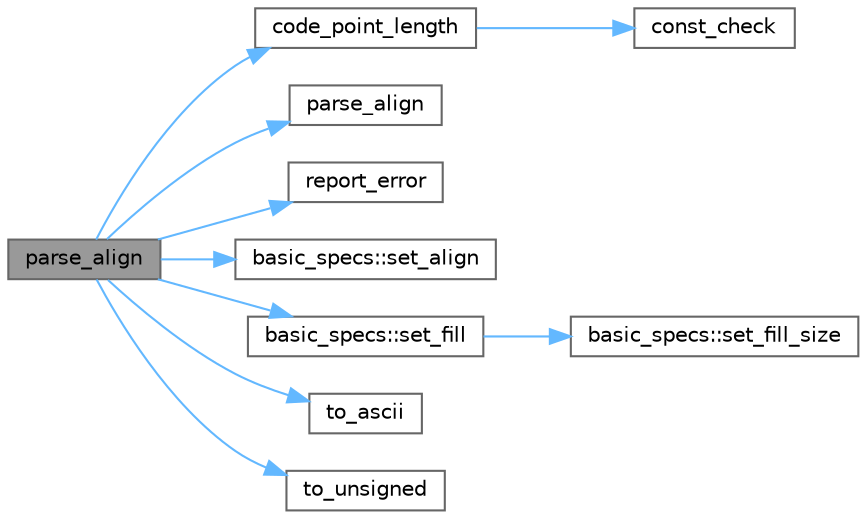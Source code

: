 digraph "parse_align"
{
 // LATEX_PDF_SIZE
  bgcolor="transparent";
  edge [fontname=Helvetica,fontsize=10,labelfontname=Helvetica,labelfontsize=10];
  node [fontname=Helvetica,fontsize=10,shape=box,height=0.2,width=0.4];
  rankdir="LR";
  Node1 [id="Node000001",label="parse_align",height=0.2,width=0.4,color="gray40", fillcolor="grey60", style="filled", fontcolor="black",tooltip=" "];
  Node1 -> Node2 [id="edge1_Node000001_Node000002",color="steelblue1",style="solid",tooltip=" "];
  Node2 [id="Node000002",label="code_point_length",height=0.2,width=0.4,color="grey40", fillcolor="white", style="filled",URL="$namespacedetail.html#a0a7277f95959a3ddf0eb2267c35755e0",tooltip=" "];
  Node2 -> Node3 [id="edge2_Node000002_Node000003",color="steelblue1",style="solid",tooltip=" "];
  Node3 [id="Node000003",label="const_check",height=0.2,width=0.4,color="grey40", fillcolor="white", style="filled",URL="$namespacedetail.html#a3279dca70405e483511edbe9c391a376",tooltip=" "];
  Node1 -> Node4 [id="edge3_Node000001_Node000004",color="steelblue1",style="solid",tooltip=" "];
  Node4 [id="Node000004",label="parse_align",height=0.2,width=0.4,color="grey40", fillcolor="white", style="filled",URL="$namespacedetail.html#a3bfc4bcf3b4982970b89f9236873eb74",tooltip=" "];
  Node1 -> Node5 [id="edge4_Node000001_Node000005",color="steelblue1",style="solid",tooltip=" "];
  Node5 [id="Node000005",label="report_error",height=0.2,width=0.4,color="grey40", fillcolor="white", style="filled",URL="$format-inl_8h.html#a5555893692b00b61b3886349332fd01f",tooltip="Reports a format error at compile time or, via a format_error exception, at runtime."];
  Node1 -> Node6 [id="edge5_Node000001_Node000006",color="steelblue1",style="solid",tooltip=" "];
  Node6 [id="Node000006",label="basic_specs::set_align",height=0.2,width=0.4,color="grey40", fillcolor="white", style="filled",URL="$classbasic__specs.html#af764698dbe47aaeef3cb198972593f78",tooltip=" "];
  Node1 -> Node7 [id="edge6_Node000001_Node000007",color="steelblue1",style="solid",tooltip=" "];
  Node7 [id="Node000007",label="basic_specs::set_fill",height=0.2,width=0.4,color="grey40", fillcolor="white", style="filled",URL="$classbasic__specs.html#a3c56b1a9d662b03cd2b4b1b774781462",tooltip=" "];
  Node7 -> Node8 [id="edge7_Node000007_Node000008",color="steelblue1",style="solid",tooltip=" "];
  Node8 [id="Node000008",label="basic_specs::set_fill_size",height=0.2,width=0.4,color="grey40", fillcolor="white", style="filled",URL="$classbasic__specs.html#a625b0fd2cf9eda4a3e3e94af7f49ef6a",tooltip=" "];
  Node1 -> Node9 [id="edge8_Node000001_Node000009",color="steelblue1",style="solid",tooltip=" "];
  Node9 [id="Node000009",label="to_ascii",height=0.2,width=0.4,color="grey40", fillcolor="white", style="filled",URL="$namespacedetail.html#a4ccca465a5dd619d27d52681817c6276",tooltip=" "];
  Node1 -> Node10 [id="edge9_Node000001_Node000010",color="steelblue1",style="solid",tooltip=" "];
  Node10 [id="Node000010",label="to_unsigned",height=0.2,width=0.4,color="grey40", fillcolor="white", style="filled",URL="$namespacedetail.html#a99ea2582e6e3388c7c7b0d58027cbe0b",tooltip=" "];
}
